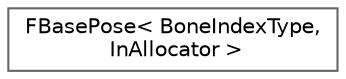 digraph "Graphical Class Hierarchy"
{
 // INTERACTIVE_SVG=YES
 // LATEX_PDF_SIZE
  bgcolor="transparent";
  edge [fontname=Helvetica,fontsize=10,labelfontname=Helvetica,labelfontsize=10];
  node [fontname=Helvetica,fontsize=10,shape=box,height=0.2,width=0.4];
  rankdir="LR";
  Node0 [id="Node000000",label="FBasePose\< BoneIndexType,\l InAllocator \>",height=0.2,width=0.4,color="grey40", fillcolor="white", style="filled",URL="$d3/db6/structFBasePose.html",tooltip=" "];
}
